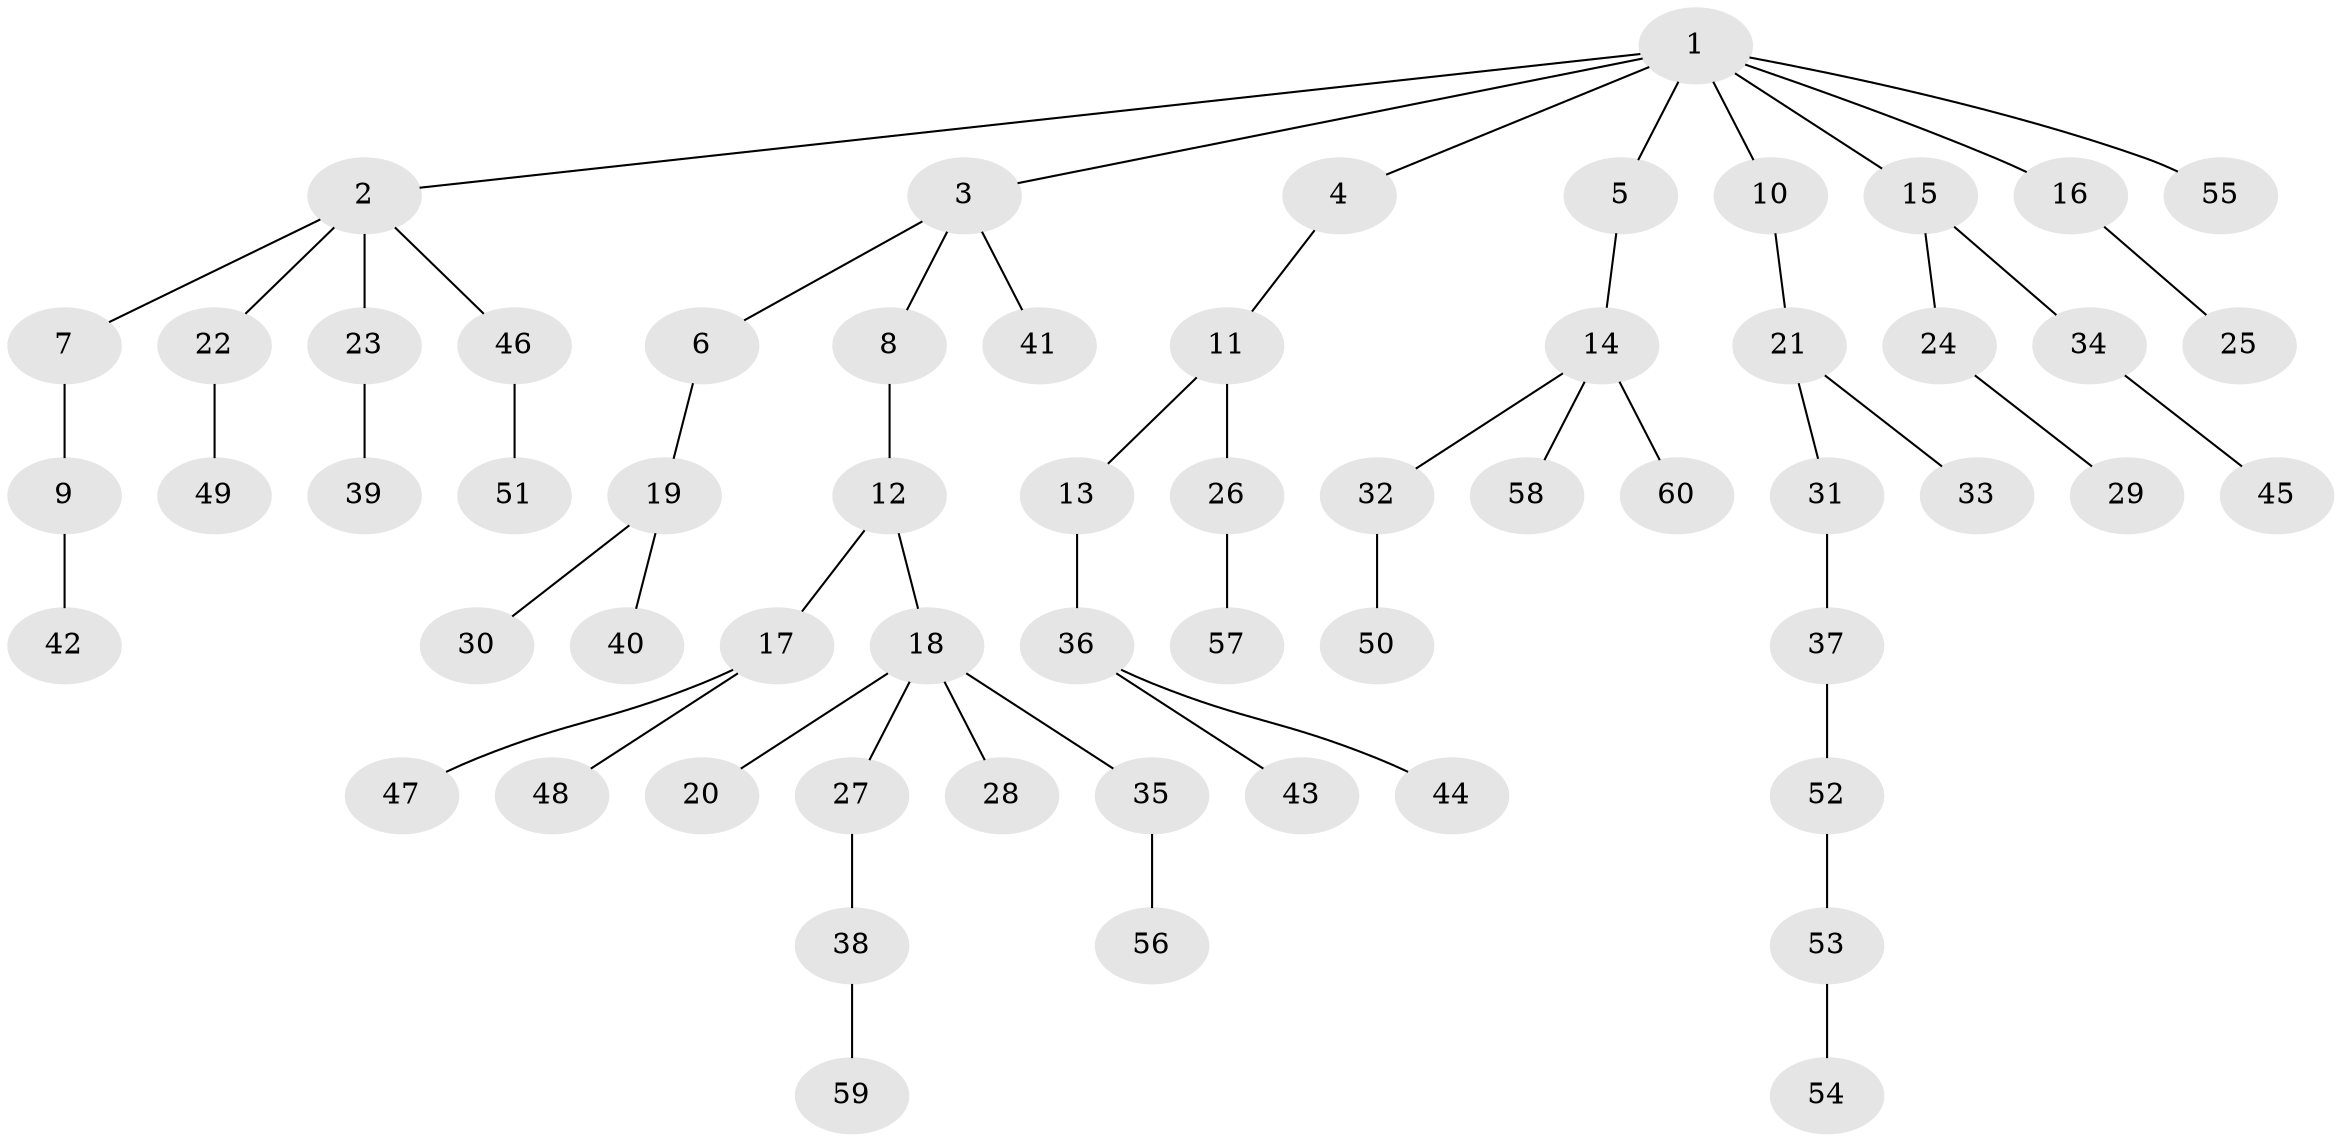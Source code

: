 // Generated by graph-tools (version 1.1) at 2025/02/03/09/25 03:02:30]
// undirected, 60 vertices, 59 edges
graph export_dot {
graph [start="1"]
  node [color=gray90,style=filled];
  1;
  2;
  3;
  4;
  5;
  6;
  7;
  8;
  9;
  10;
  11;
  12;
  13;
  14;
  15;
  16;
  17;
  18;
  19;
  20;
  21;
  22;
  23;
  24;
  25;
  26;
  27;
  28;
  29;
  30;
  31;
  32;
  33;
  34;
  35;
  36;
  37;
  38;
  39;
  40;
  41;
  42;
  43;
  44;
  45;
  46;
  47;
  48;
  49;
  50;
  51;
  52;
  53;
  54;
  55;
  56;
  57;
  58;
  59;
  60;
  1 -- 2;
  1 -- 3;
  1 -- 4;
  1 -- 5;
  1 -- 10;
  1 -- 15;
  1 -- 16;
  1 -- 55;
  2 -- 7;
  2 -- 22;
  2 -- 23;
  2 -- 46;
  3 -- 6;
  3 -- 8;
  3 -- 41;
  4 -- 11;
  5 -- 14;
  6 -- 19;
  7 -- 9;
  8 -- 12;
  9 -- 42;
  10 -- 21;
  11 -- 13;
  11 -- 26;
  12 -- 17;
  12 -- 18;
  13 -- 36;
  14 -- 32;
  14 -- 58;
  14 -- 60;
  15 -- 24;
  15 -- 34;
  16 -- 25;
  17 -- 47;
  17 -- 48;
  18 -- 20;
  18 -- 27;
  18 -- 28;
  18 -- 35;
  19 -- 30;
  19 -- 40;
  21 -- 31;
  21 -- 33;
  22 -- 49;
  23 -- 39;
  24 -- 29;
  26 -- 57;
  27 -- 38;
  31 -- 37;
  32 -- 50;
  34 -- 45;
  35 -- 56;
  36 -- 43;
  36 -- 44;
  37 -- 52;
  38 -- 59;
  46 -- 51;
  52 -- 53;
  53 -- 54;
}
